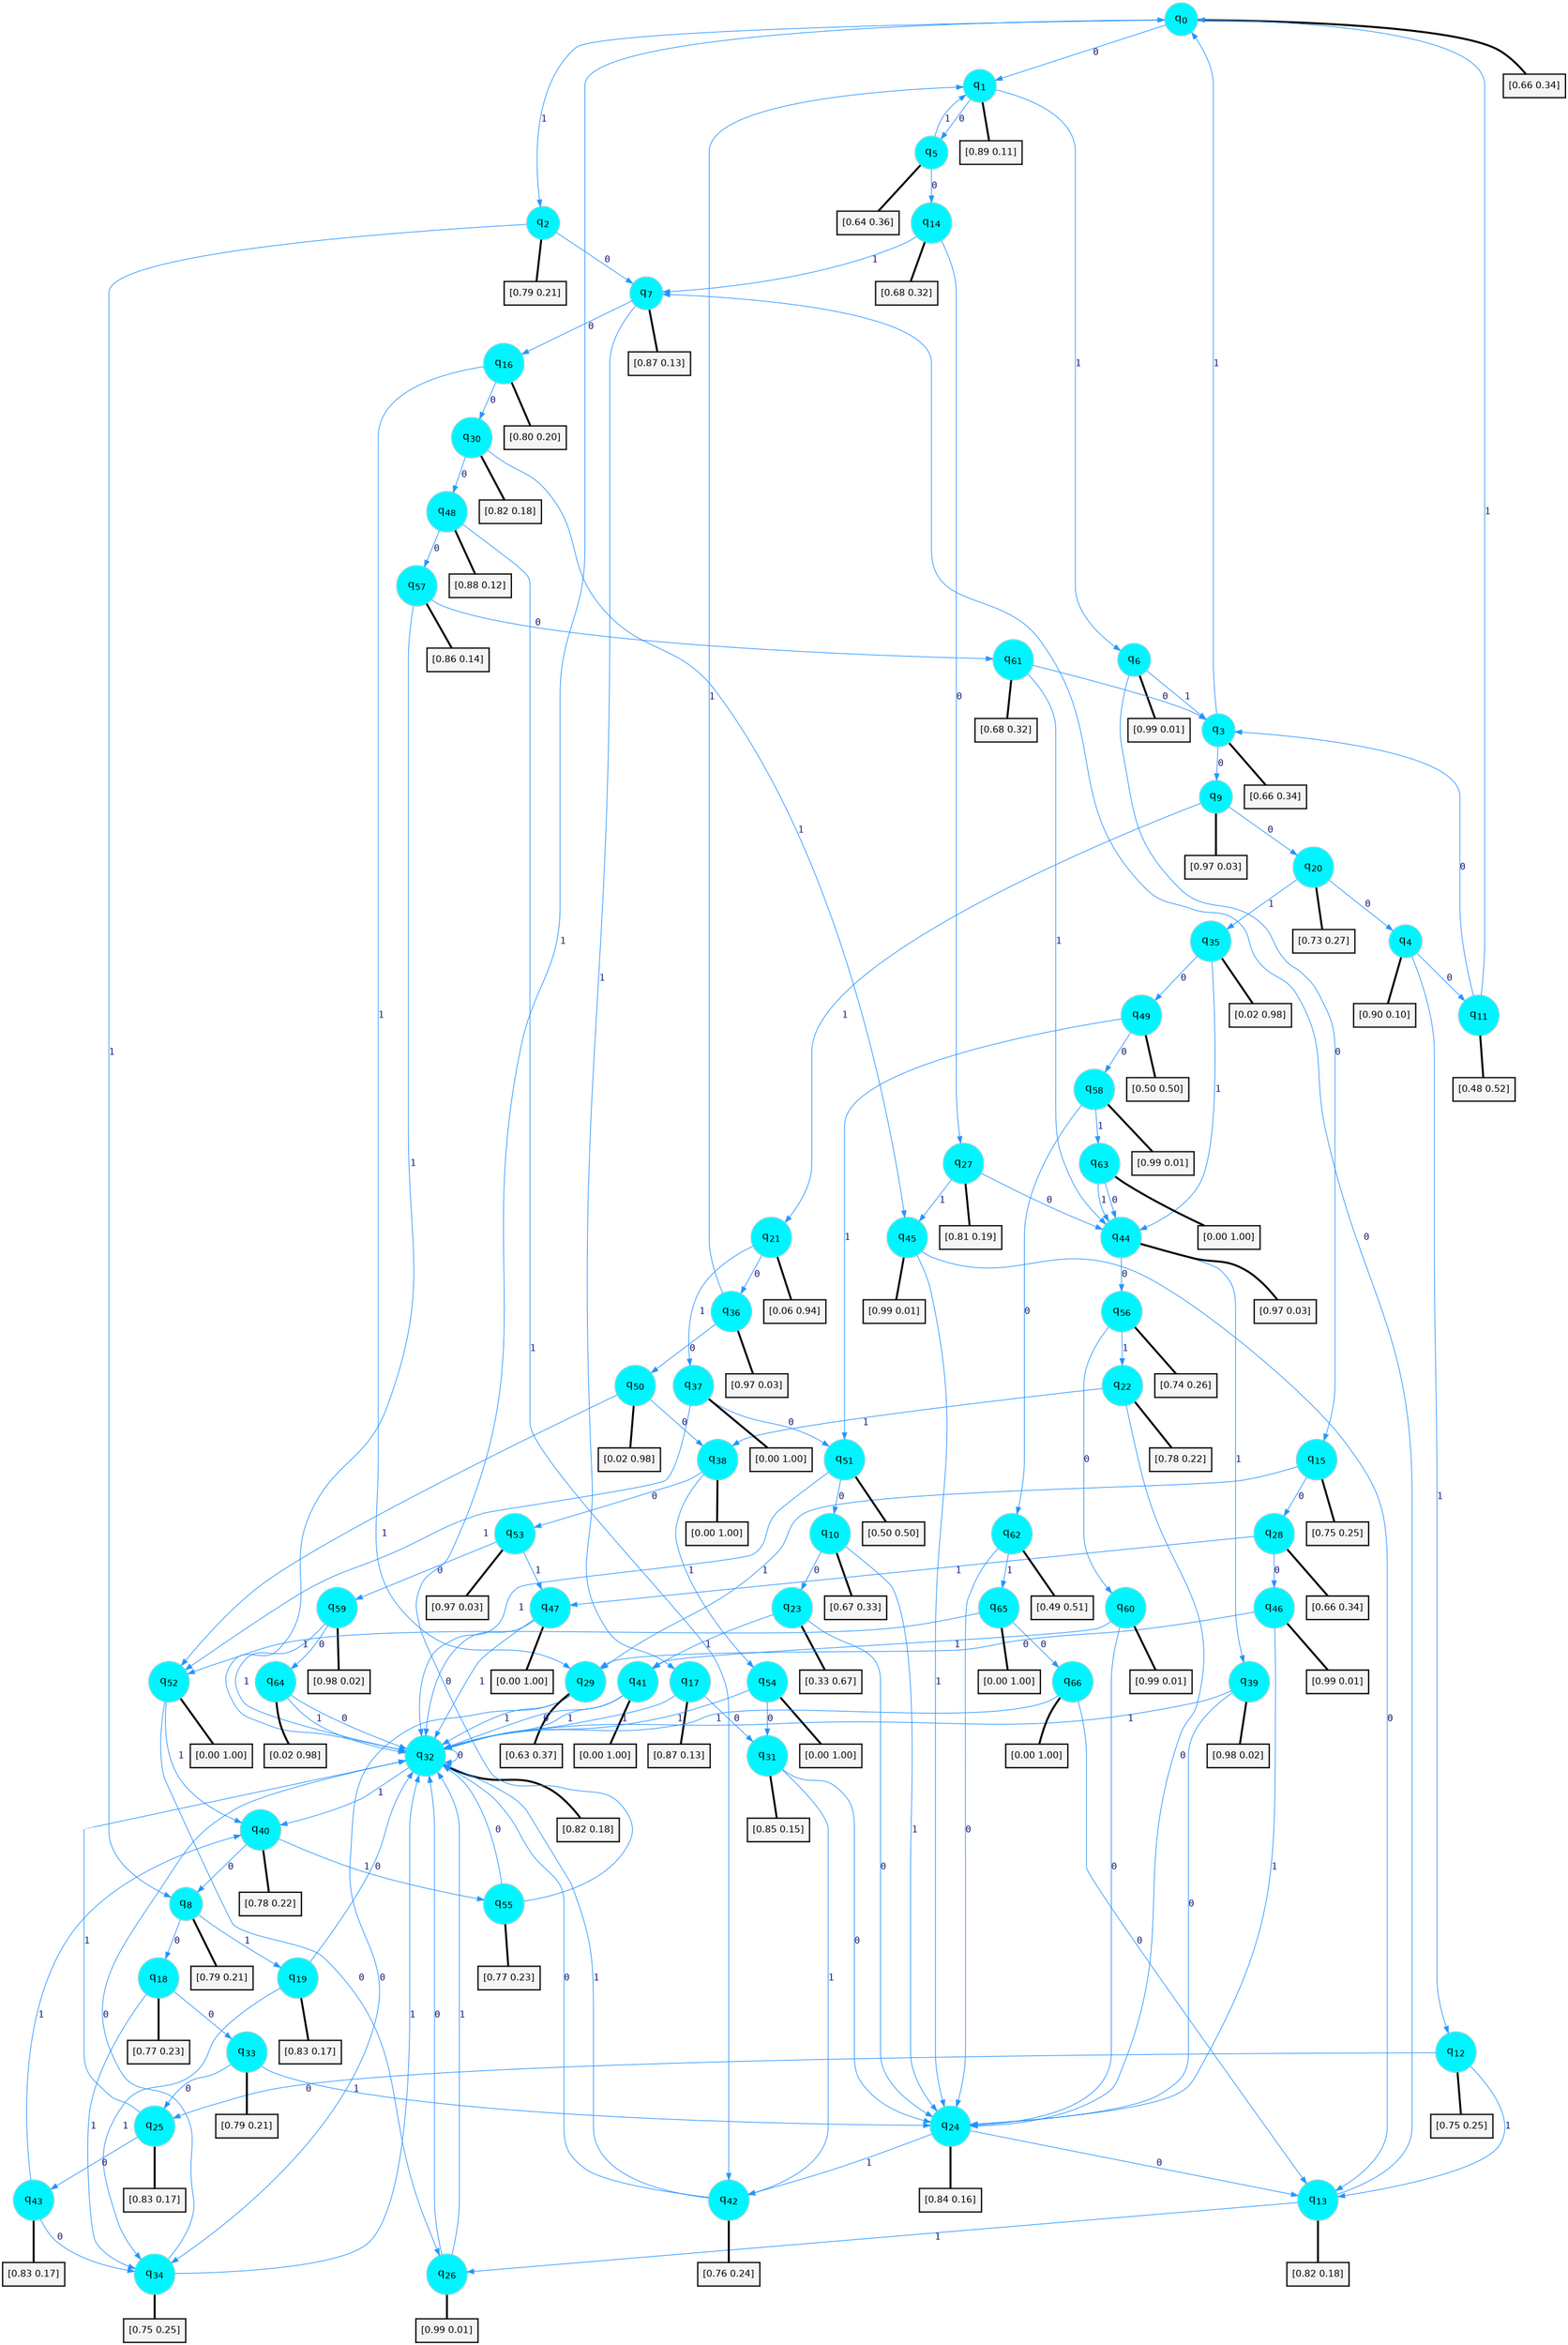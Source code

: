 digraph G {
graph [
bgcolor=transparent, dpi=300, rankdir=TD, size="40,25"];
node [
color=gray, fillcolor=turquoise1, fontcolor=black, fontname=Helvetica, fontsize=16, fontweight=bold, shape=circle, style=filled];
edge [
arrowsize=1, color=dodgerblue1, fontcolor=midnightblue, fontname=courier, fontweight=bold, penwidth=1, style=solid, weight=20];
0[label=<q<SUB>0</SUB>>];
1[label=<q<SUB>1</SUB>>];
2[label=<q<SUB>2</SUB>>];
3[label=<q<SUB>3</SUB>>];
4[label=<q<SUB>4</SUB>>];
5[label=<q<SUB>5</SUB>>];
6[label=<q<SUB>6</SUB>>];
7[label=<q<SUB>7</SUB>>];
8[label=<q<SUB>8</SUB>>];
9[label=<q<SUB>9</SUB>>];
10[label=<q<SUB>10</SUB>>];
11[label=<q<SUB>11</SUB>>];
12[label=<q<SUB>12</SUB>>];
13[label=<q<SUB>13</SUB>>];
14[label=<q<SUB>14</SUB>>];
15[label=<q<SUB>15</SUB>>];
16[label=<q<SUB>16</SUB>>];
17[label=<q<SUB>17</SUB>>];
18[label=<q<SUB>18</SUB>>];
19[label=<q<SUB>19</SUB>>];
20[label=<q<SUB>20</SUB>>];
21[label=<q<SUB>21</SUB>>];
22[label=<q<SUB>22</SUB>>];
23[label=<q<SUB>23</SUB>>];
24[label=<q<SUB>24</SUB>>];
25[label=<q<SUB>25</SUB>>];
26[label=<q<SUB>26</SUB>>];
27[label=<q<SUB>27</SUB>>];
28[label=<q<SUB>28</SUB>>];
29[label=<q<SUB>29</SUB>>];
30[label=<q<SUB>30</SUB>>];
31[label=<q<SUB>31</SUB>>];
32[label=<q<SUB>32</SUB>>];
33[label=<q<SUB>33</SUB>>];
34[label=<q<SUB>34</SUB>>];
35[label=<q<SUB>35</SUB>>];
36[label=<q<SUB>36</SUB>>];
37[label=<q<SUB>37</SUB>>];
38[label=<q<SUB>38</SUB>>];
39[label=<q<SUB>39</SUB>>];
40[label=<q<SUB>40</SUB>>];
41[label=<q<SUB>41</SUB>>];
42[label=<q<SUB>42</SUB>>];
43[label=<q<SUB>43</SUB>>];
44[label=<q<SUB>44</SUB>>];
45[label=<q<SUB>45</SUB>>];
46[label=<q<SUB>46</SUB>>];
47[label=<q<SUB>47</SUB>>];
48[label=<q<SUB>48</SUB>>];
49[label=<q<SUB>49</SUB>>];
50[label=<q<SUB>50</SUB>>];
51[label=<q<SUB>51</SUB>>];
52[label=<q<SUB>52</SUB>>];
53[label=<q<SUB>53</SUB>>];
54[label=<q<SUB>54</SUB>>];
55[label=<q<SUB>55</SUB>>];
56[label=<q<SUB>56</SUB>>];
57[label=<q<SUB>57</SUB>>];
58[label=<q<SUB>58</SUB>>];
59[label=<q<SUB>59</SUB>>];
60[label=<q<SUB>60</SUB>>];
61[label=<q<SUB>61</SUB>>];
62[label=<q<SUB>62</SUB>>];
63[label=<q<SUB>63</SUB>>];
64[label=<q<SUB>64</SUB>>];
65[label=<q<SUB>65</SUB>>];
66[label=<q<SUB>66</SUB>>];
67[label="[0.66 0.34]", shape=box,fontcolor=black, fontname=Helvetica, fontsize=14, penwidth=2, fillcolor=whitesmoke,color=black];
68[label="[0.89 0.11]", shape=box,fontcolor=black, fontname=Helvetica, fontsize=14, penwidth=2, fillcolor=whitesmoke,color=black];
69[label="[0.79 0.21]", shape=box,fontcolor=black, fontname=Helvetica, fontsize=14, penwidth=2, fillcolor=whitesmoke,color=black];
70[label="[0.66 0.34]", shape=box,fontcolor=black, fontname=Helvetica, fontsize=14, penwidth=2, fillcolor=whitesmoke,color=black];
71[label="[0.90 0.10]", shape=box,fontcolor=black, fontname=Helvetica, fontsize=14, penwidth=2, fillcolor=whitesmoke,color=black];
72[label="[0.64 0.36]", shape=box,fontcolor=black, fontname=Helvetica, fontsize=14, penwidth=2, fillcolor=whitesmoke,color=black];
73[label="[0.99 0.01]", shape=box,fontcolor=black, fontname=Helvetica, fontsize=14, penwidth=2, fillcolor=whitesmoke,color=black];
74[label="[0.87 0.13]", shape=box,fontcolor=black, fontname=Helvetica, fontsize=14, penwidth=2, fillcolor=whitesmoke,color=black];
75[label="[0.79 0.21]", shape=box,fontcolor=black, fontname=Helvetica, fontsize=14, penwidth=2, fillcolor=whitesmoke,color=black];
76[label="[0.97 0.03]", shape=box,fontcolor=black, fontname=Helvetica, fontsize=14, penwidth=2, fillcolor=whitesmoke,color=black];
77[label="[0.67 0.33]", shape=box,fontcolor=black, fontname=Helvetica, fontsize=14, penwidth=2, fillcolor=whitesmoke,color=black];
78[label="[0.48 0.52]", shape=box,fontcolor=black, fontname=Helvetica, fontsize=14, penwidth=2, fillcolor=whitesmoke,color=black];
79[label="[0.75 0.25]", shape=box,fontcolor=black, fontname=Helvetica, fontsize=14, penwidth=2, fillcolor=whitesmoke,color=black];
80[label="[0.82 0.18]", shape=box,fontcolor=black, fontname=Helvetica, fontsize=14, penwidth=2, fillcolor=whitesmoke,color=black];
81[label="[0.68 0.32]", shape=box,fontcolor=black, fontname=Helvetica, fontsize=14, penwidth=2, fillcolor=whitesmoke,color=black];
82[label="[0.75 0.25]", shape=box,fontcolor=black, fontname=Helvetica, fontsize=14, penwidth=2, fillcolor=whitesmoke,color=black];
83[label="[0.80 0.20]", shape=box,fontcolor=black, fontname=Helvetica, fontsize=14, penwidth=2, fillcolor=whitesmoke,color=black];
84[label="[0.87 0.13]", shape=box,fontcolor=black, fontname=Helvetica, fontsize=14, penwidth=2, fillcolor=whitesmoke,color=black];
85[label="[0.77 0.23]", shape=box,fontcolor=black, fontname=Helvetica, fontsize=14, penwidth=2, fillcolor=whitesmoke,color=black];
86[label="[0.83 0.17]", shape=box,fontcolor=black, fontname=Helvetica, fontsize=14, penwidth=2, fillcolor=whitesmoke,color=black];
87[label="[0.73 0.27]", shape=box,fontcolor=black, fontname=Helvetica, fontsize=14, penwidth=2, fillcolor=whitesmoke,color=black];
88[label="[0.06 0.94]", shape=box,fontcolor=black, fontname=Helvetica, fontsize=14, penwidth=2, fillcolor=whitesmoke,color=black];
89[label="[0.78 0.22]", shape=box,fontcolor=black, fontname=Helvetica, fontsize=14, penwidth=2, fillcolor=whitesmoke,color=black];
90[label="[0.33 0.67]", shape=box,fontcolor=black, fontname=Helvetica, fontsize=14, penwidth=2, fillcolor=whitesmoke,color=black];
91[label="[0.84 0.16]", shape=box,fontcolor=black, fontname=Helvetica, fontsize=14, penwidth=2, fillcolor=whitesmoke,color=black];
92[label="[0.83 0.17]", shape=box,fontcolor=black, fontname=Helvetica, fontsize=14, penwidth=2, fillcolor=whitesmoke,color=black];
93[label="[0.99 0.01]", shape=box,fontcolor=black, fontname=Helvetica, fontsize=14, penwidth=2, fillcolor=whitesmoke,color=black];
94[label="[0.81 0.19]", shape=box,fontcolor=black, fontname=Helvetica, fontsize=14, penwidth=2, fillcolor=whitesmoke,color=black];
95[label="[0.66 0.34]", shape=box,fontcolor=black, fontname=Helvetica, fontsize=14, penwidth=2, fillcolor=whitesmoke,color=black];
96[label="[0.63 0.37]", shape=box,fontcolor=black, fontname=Helvetica, fontsize=14, penwidth=2, fillcolor=whitesmoke,color=black];
97[label="[0.82 0.18]", shape=box,fontcolor=black, fontname=Helvetica, fontsize=14, penwidth=2, fillcolor=whitesmoke,color=black];
98[label="[0.85 0.15]", shape=box,fontcolor=black, fontname=Helvetica, fontsize=14, penwidth=2, fillcolor=whitesmoke,color=black];
99[label="[0.82 0.18]", shape=box,fontcolor=black, fontname=Helvetica, fontsize=14, penwidth=2, fillcolor=whitesmoke,color=black];
100[label="[0.79 0.21]", shape=box,fontcolor=black, fontname=Helvetica, fontsize=14, penwidth=2, fillcolor=whitesmoke,color=black];
101[label="[0.75 0.25]", shape=box,fontcolor=black, fontname=Helvetica, fontsize=14, penwidth=2, fillcolor=whitesmoke,color=black];
102[label="[0.02 0.98]", shape=box,fontcolor=black, fontname=Helvetica, fontsize=14, penwidth=2, fillcolor=whitesmoke,color=black];
103[label="[0.97 0.03]", shape=box,fontcolor=black, fontname=Helvetica, fontsize=14, penwidth=2, fillcolor=whitesmoke,color=black];
104[label="[0.00 1.00]", shape=box,fontcolor=black, fontname=Helvetica, fontsize=14, penwidth=2, fillcolor=whitesmoke,color=black];
105[label="[0.00 1.00]", shape=box,fontcolor=black, fontname=Helvetica, fontsize=14, penwidth=2, fillcolor=whitesmoke,color=black];
106[label="[0.98 0.02]", shape=box,fontcolor=black, fontname=Helvetica, fontsize=14, penwidth=2, fillcolor=whitesmoke,color=black];
107[label="[0.78 0.22]", shape=box,fontcolor=black, fontname=Helvetica, fontsize=14, penwidth=2, fillcolor=whitesmoke,color=black];
108[label="[0.00 1.00]", shape=box,fontcolor=black, fontname=Helvetica, fontsize=14, penwidth=2, fillcolor=whitesmoke,color=black];
109[label="[0.76 0.24]", shape=box,fontcolor=black, fontname=Helvetica, fontsize=14, penwidth=2, fillcolor=whitesmoke,color=black];
110[label="[0.83 0.17]", shape=box,fontcolor=black, fontname=Helvetica, fontsize=14, penwidth=2, fillcolor=whitesmoke,color=black];
111[label="[0.97 0.03]", shape=box,fontcolor=black, fontname=Helvetica, fontsize=14, penwidth=2, fillcolor=whitesmoke,color=black];
112[label="[0.99 0.01]", shape=box,fontcolor=black, fontname=Helvetica, fontsize=14, penwidth=2, fillcolor=whitesmoke,color=black];
113[label="[0.99 0.01]", shape=box,fontcolor=black, fontname=Helvetica, fontsize=14, penwidth=2, fillcolor=whitesmoke,color=black];
114[label="[0.00 1.00]", shape=box,fontcolor=black, fontname=Helvetica, fontsize=14, penwidth=2, fillcolor=whitesmoke,color=black];
115[label="[0.88 0.12]", shape=box,fontcolor=black, fontname=Helvetica, fontsize=14, penwidth=2, fillcolor=whitesmoke,color=black];
116[label="[0.50 0.50]", shape=box,fontcolor=black, fontname=Helvetica, fontsize=14, penwidth=2, fillcolor=whitesmoke,color=black];
117[label="[0.02 0.98]", shape=box,fontcolor=black, fontname=Helvetica, fontsize=14, penwidth=2, fillcolor=whitesmoke,color=black];
118[label="[0.50 0.50]", shape=box,fontcolor=black, fontname=Helvetica, fontsize=14, penwidth=2, fillcolor=whitesmoke,color=black];
119[label="[0.00 1.00]", shape=box,fontcolor=black, fontname=Helvetica, fontsize=14, penwidth=2, fillcolor=whitesmoke,color=black];
120[label="[0.97 0.03]", shape=box,fontcolor=black, fontname=Helvetica, fontsize=14, penwidth=2, fillcolor=whitesmoke,color=black];
121[label="[0.00 1.00]", shape=box,fontcolor=black, fontname=Helvetica, fontsize=14, penwidth=2, fillcolor=whitesmoke,color=black];
122[label="[0.77 0.23]", shape=box,fontcolor=black, fontname=Helvetica, fontsize=14, penwidth=2, fillcolor=whitesmoke,color=black];
123[label="[0.74 0.26]", shape=box,fontcolor=black, fontname=Helvetica, fontsize=14, penwidth=2, fillcolor=whitesmoke,color=black];
124[label="[0.86 0.14]", shape=box,fontcolor=black, fontname=Helvetica, fontsize=14, penwidth=2, fillcolor=whitesmoke,color=black];
125[label="[0.99 0.01]", shape=box,fontcolor=black, fontname=Helvetica, fontsize=14, penwidth=2, fillcolor=whitesmoke,color=black];
126[label="[0.98 0.02]", shape=box,fontcolor=black, fontname=Helvetica, fontsize=14, penwidth=2, fillcolor=whitesmoke,color=black];
127[label="[0.99 0.01]", shape=box,fontcolor=black, fontname=Helvetica, fontsize=14, penwidth=2, fillcolor=whitesmoke,color=black];
128[label="[0.68 0.32]", shape=box,fontcolor=black, fontname=Helvetica, fontsize=14, penwidth=2, fillcolor=whitesmoke,color=black];
129[label="[0.49 0.51]", shape=box,fontcolor=black, fontname=Helvetica, fontsize=14, penwidth=2, fillcolor=whitesmoke,color=black];
130[label="[0.00 1.00]", shape=box,fontcolor=black, fontname=Helvetica, fontsize=14, penwidth=2, fillcolor=whitesmoke,color=black];
131[label="[0.02 0.98]", shape=box,fontcolor=black, fontname=Helvetica, fontsize=14, penwidth=2, fillcolor=whitesmoke,color=black];
132[label="[0.00 1.00]", shape=box,fontcolor=black, fontname=Helvetica, fontsize=14, penwidth=2, fillcolor=whitesmoke,color=black];
133[label="[0.00 1.00]", shape=box,fontcolor=black, fontname=Helvetica, fontsize=14, penwidth=2, fillcolor=whitesmoke,color=black];
0->1 [label=0];
0->2 [label=1];
0->67 [arrowhead=none, penwidth=3,color=black];
1->5 [label=0];
1->6 [label=1];
1->68 [arrowhead=none, penwidth=3,color=black];
2->7 [label=0];
2->8 [label=1];
2->69 [arrowhead=none, penwidth=3,color=black];
3->9 [label=0];
3->0 [label=1];
3->70 [arrowhead=none, penwidth=3,color=black];
4->11 [label=0];
4->12 [label=1];
4->71 [arrowhead=none, penwidth=3,color=black];
5->14 [label=0];
5->1 [label=1];
5->72 [arrowhead=none, penwidth=3,color=black];
6->15 [label=0];
6->3 [label=1];
6->73 [arrowhead=none, penwidth=3,color=black];
7->16 [label=0];
7->17 [label=1];
7->74 [arrowhead=none, penwidth=3,color=black];
8->18 [label=0];
8->19 [label=1];
8->75 [arrowhead=none, penwidth=3,color=black];
9->20 [label=0];
9->21 [label=1];
9->76 [arrowhead=none, penwidth=3,color=black];
10->23 [label=0];
10->24 [label=1];
10->77 [arrowhead=none, penwidth=3,color=black];
11->3 [label=0];
11->0 [label=1];
11->78 [arrowhead=none, penwidth=3,color=black];
12->25 [label=0];
12->13 [label=1];
12->79 [arrowhead=none, penwidth=3,color=black];
13->7 [label=0];
13->26 [label=1];
13->80 [arrowhead=none, penwidth=3,color=black];
14->27 [label=0];
14->7 [label=1];
14->81 [arrowhead=none, penwidth=3,color=black];
15->28 [label=0];
15->29 [label=1];
15->82 [arrowhead=none, penwidth=3,color=black];
16->30 [label=0];
16->29 [label=1];
16->83 [arrowhead=none, penwidth=3,color=black];
17->31 [label=0];
17->32 [label=1];
17->84 [arrowhead=none, penwidth=3,color=black];
18->33 [label=0];
18->34 [label=1];
18->85 [arrowhead=none, penwidth=3,color=black];
19->32 [label=0];
19->34 [label=1];
19->86 [arrowhead=none, penwidth=3,color=black];
20->4 [label=0];
20->35 [label=1];
20->87 [arrowhead=none, penwidth=3,color=black];
21->36 [label=0];
21->37 [label=1];
21->88 [arrowhead=none, penwidth=3,color=black];
22->24 [label=0];
22->38 [label=1];
22->89 [arrowhead=none, penwidth=3,color=black];
23->24 [label=0];
23->41 [label=1];
23->90 [arrowhead=none, penwidth=3,color=black];
24->13 [label=0];
24->42 [label=1];
24->91 [arrowhead=none, penwidth=3,color=black];
25->43 [label=0];
25->32 [label=1];
25->92 [arrowhead=none, penwidth=3,color=black];
26->32 [label=0];
26->32 [label=1];
26->93 [arrowhead=none, penwidth=3,color=black];
27->44 [label=0];
27->45 [label=1];
27->94 [arrowhead=none, penwidth=3,color=black];
28->46 [label=0];
28->47 [label=1];
28->95 [arrowhead=none, penwidth=3,color=black];
29->34 [label=0];
29->32 [label=1];
29->96 [arrowhead=none, penwidth=3,color=black];
30->48 [label=0];
30->45 [label=1];
30->97 [arrowhead=none, penwidth=3,color=black];
31->24 [label=0];
31->42 [label=1];
31->98 [arrowhead=none, penwidth=3,color=black];
32->32 [label=0];
32->40 [label=1];
32->99 [arrowhead=none, penwidth=3,color=black];
33->25 [label=0];
33->24 [label=1];
33->100 [arrowhead=none, penwidth=3,color=black];
34->32 [label=0];
34->32 [label=1];
34->101 [arrowhead=none, penwidth=3,color=black];
35->49 [label=0];
35->44 [label=1];
35->102 [arrowhead=none, penwidth=3,color=black];
36->50 [label=0];
36->1 [label=1];
36->103 [arrowhead=none, penwidth=3,color=black];
37->51 [label=0];
37->52 [label=1];
37->104 [arrowhead=none, penwidth=3,color=black];
38->53 [label=0];
38->54 [label=1];
38->105 [arrowhead=none, penwidth=3,color=black];
39->24 [label=0];
39->32 [label=1];
39->106 [arrowhead=none, penwidth=3,color=black];
40->8 [label=0];
40->55 [label=1];
40->107 [arrowhead=none, penwidth=3,color=black];
41->32 [label=0];
41->32 [label=1];
41->108 [arrowhead=none, penwidth=3,color=black];
42->32 [label=0];
42->32 [label=1];
42->109 [arrowhead=none, penwidth=3,color=black];
43->34 [label=0];
43->40 [label=1];
43->110 [arrowhead=none, penwidth=3,color=black];
44->56 [label=0];
44->39 [label=1];
44->111 [arrowhead=none, penwidth=3,color=black];
45->13 [label=0];
45->24 [label=1];
45->112 [arrowhead=none, penwidth=3,color=black];
46->29 [label=0];
46->24 [label=1];
46->113 [arrowhead=none, penwidth=3,color=black];
47->32 [label=0];
47->32 [label=1];
47->114 [arrowhead=none, penwidth=3,color=black];
48->57 [label=0];
48->42 [label=1];
48->115 [arrowhead=none, penwidth=3,color=black];
49->58 [label=0];
49->51 [label=1];
49->116 [arrowhead=none, penwidth=3,color=black];
50->38 [label=0];
50->52 [label=1];
50->117 [arrowhead=none, penwidth=3,color=black];
51->10 [label=0];
51->32 [label=1];
51->118 [arrowhead=none, penwidth=3,color=black];
52->26 [label=0];
52->40 [label=1];
52->119 [arrowhead=none, penwidth=3,color=black];
53->59 [label=0];
53->47 [label=1];
53->120 [arrowhead=none, penwidth=3,color=black];
54->31 [label=0];
54->32 [label=1];
54->121 [arrowhead=none, penwidth=3,color=black];
55->32 [label=0];
55->0 [label=1];
55->122 [arrowhead=none, penwidth=3,color=black];
56->60 [label=0];
56->22 [label=1];
56->123 [arrowhead=none, penwidth=3,color=black];
57->61 [label=0];
57->32 [label=1];
57->124 [arrowhead=none, penwidth=3,color=black];
58->62 [label=0];
58->63 [label=1];
58->125 [arrowhead=none, penwidth=3,color=black];
59->64 [label=0];
59->32 [label=1];
59->126 [arrowhead=none, penwidth=3,color=black];
60->24 [label=0];
60->41 [label=1];
60->127 [arrowhead=none, penwidth=3,color=black];
61->3 [label=0];
61->44 [label=1];
61->128 [arrowhead=none, penwidth=3,color=black];
62->24 [label=0];
62->65 [label=1];
62->129 [arrowhead=none, penwidth=3,color=black];
63->44 [label=0];
63->44 [label=1];
63->130 [arrowhead=none, penwidth=3,color=black];
64->32 [label=0];
64->32 [label=1];
64->131 [arrowhead=none, penwidth=3,color=black];
65->66 [label=0];
65->52 [label=1];
65->132 [arrowhead=none, penwidth=3,color=black];
66->13 [label=0];
66->32 [label=1];
66->133 [arrowhead=none, penwidth=3,color=black];
}
